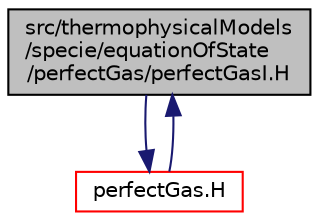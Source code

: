 digraph "src/thermophysicalModels/specie/equationOfState/perfectGas/perfectGasI.H"
{
  bgcolor="transparent";
  edge [fontname="Helvetica",fontsize="10",labelfontname="Helvetica",labelfontsize="10"];
  node [fontname="Helvetica",fontsize="10",shape=record];
  Node1 [label="src/thermophysicalModels\l/specie/equationOfState\l/perfectGas/perfectGasI.H",height=0.2,width=0.4,color="black", fillcolor="grey75", style="filled", fontcolor="black"];
  Node1 -> Node2 [color="midnightblue",fontsize="10",style="solid",fontname="Helvetica"];
  Node2 [label="perfectGas.H",height=0.2,width=0.4,color="red",URL="$a10434.html"];
  Node2 -> Node1 [color="midnightblue",fontsize="10",style="solid",fontname="Helvetica"];
}
